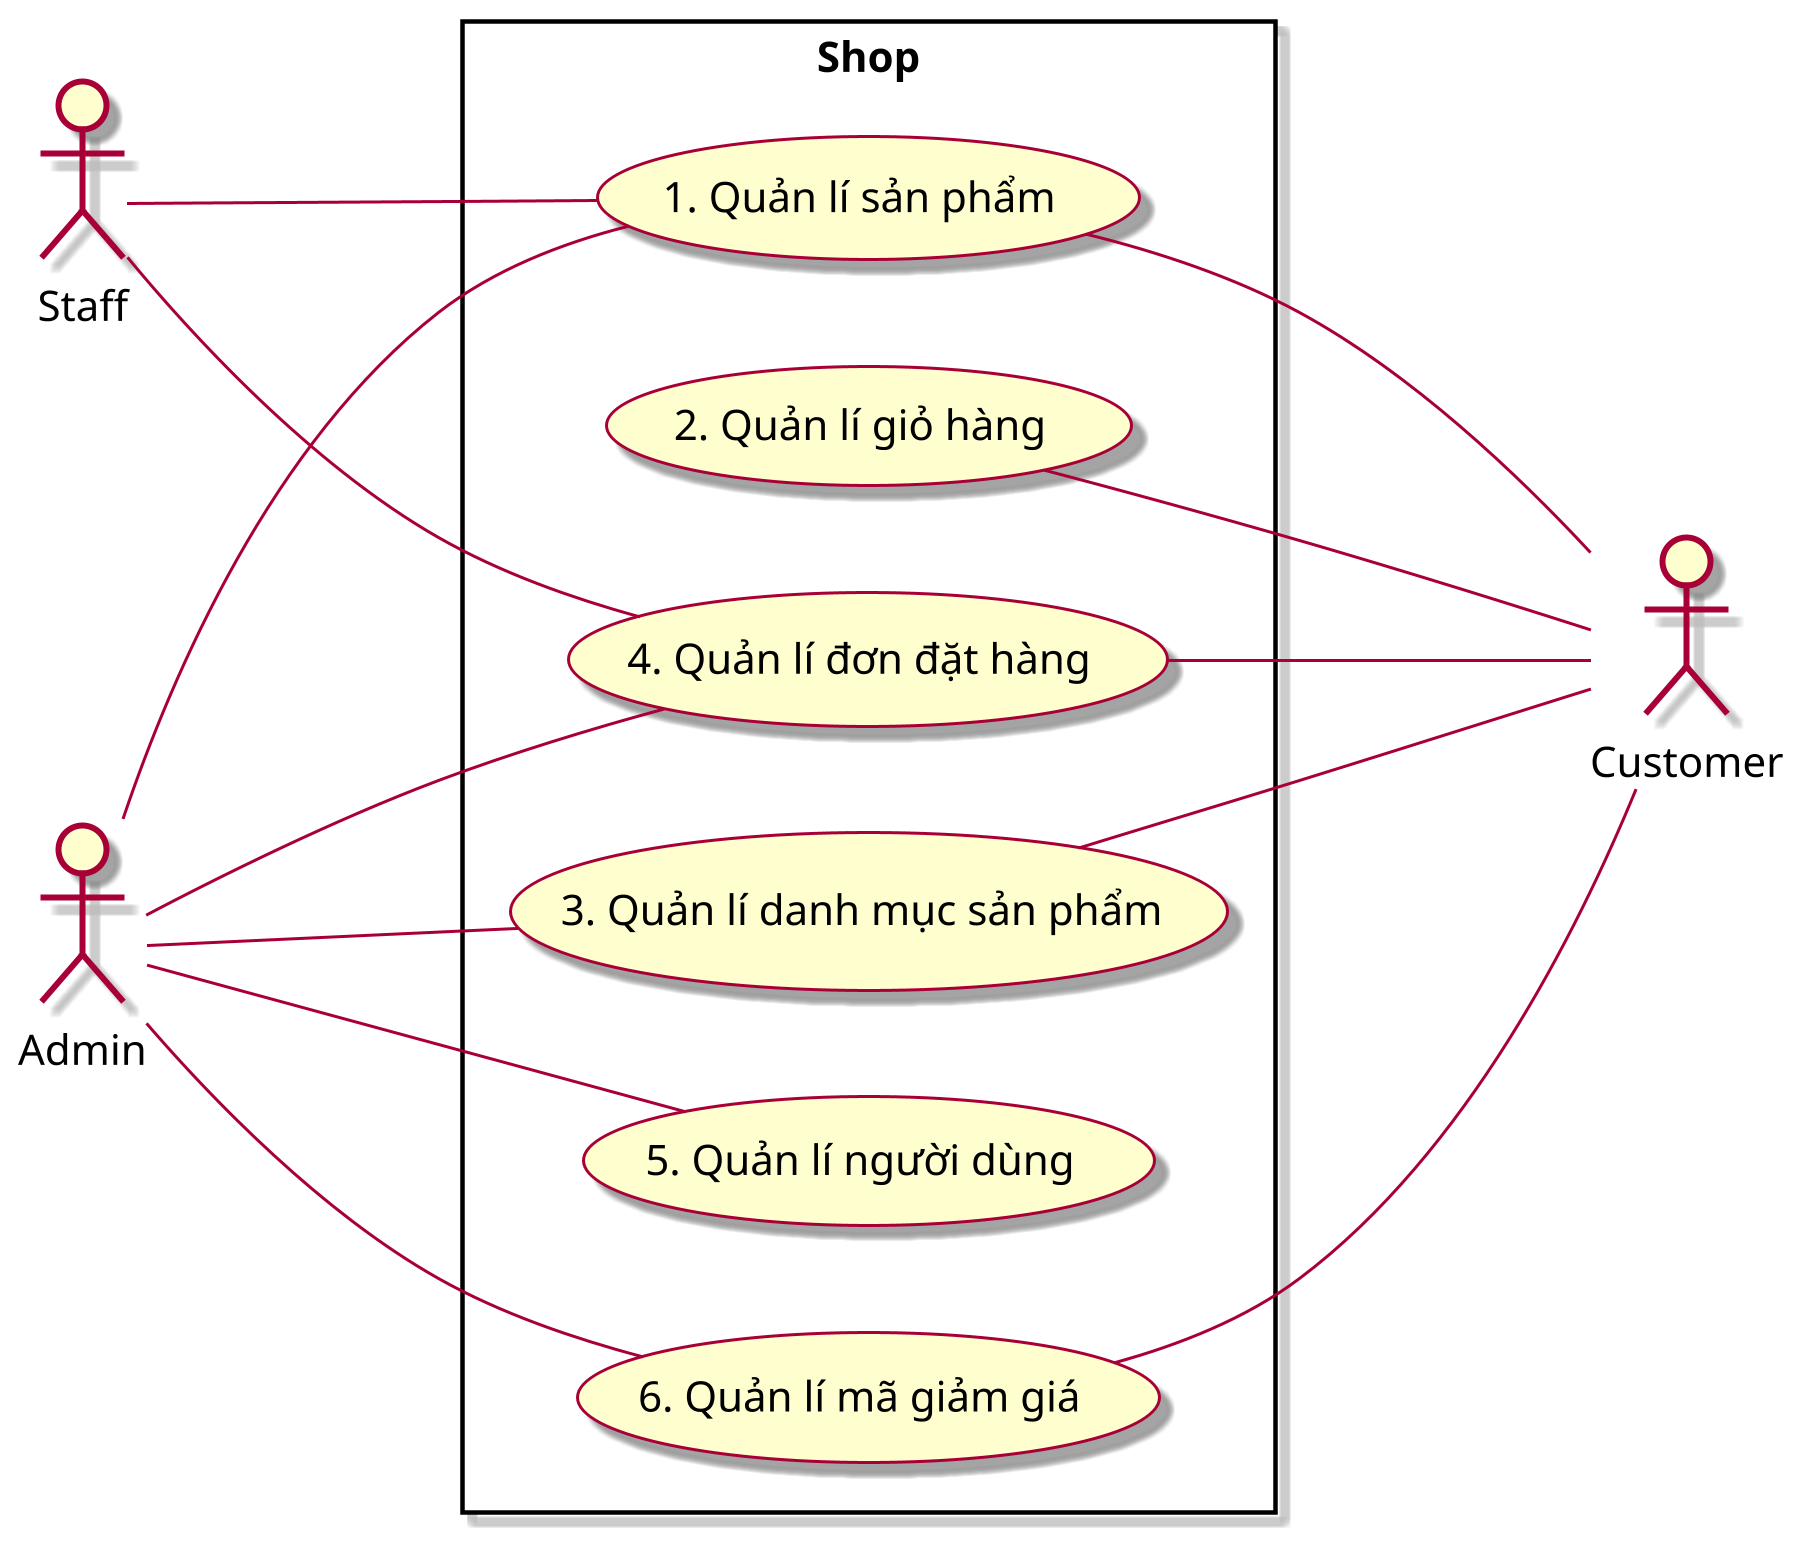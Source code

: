 @startuml GeneralUsecase
skin rose
scale 3

left to right direction

actor Admin as admin
actor Customer as customer
actor Staff as staff

rectangle "Shop" {
    usecase (1. Quản lí sản phẩm) as qlsp
    usecase (2. Quản lí giỏ hàng) as qlgh
    usecase (3. Quản lí danh mục sản phẩm) as qldmsp
    usecase (4. Quản lí đơn đặt hàng) as qlddh
    usecase (5. Quản lí người dùng) as qlnd
    usecase (6. Quản lí mã giảm giá) as qlmgg
}

admin --- qlsp
admin --- qldmsp
admin --- qlddh
admin --- qlnd
admin --- qlmgg

qlsp --- customer
qlgh --- customer
qldmsp --- customer
qlddh --- customer
qlmgg --- customer

staff --- qlsp
staff --- qlddh


@enduml